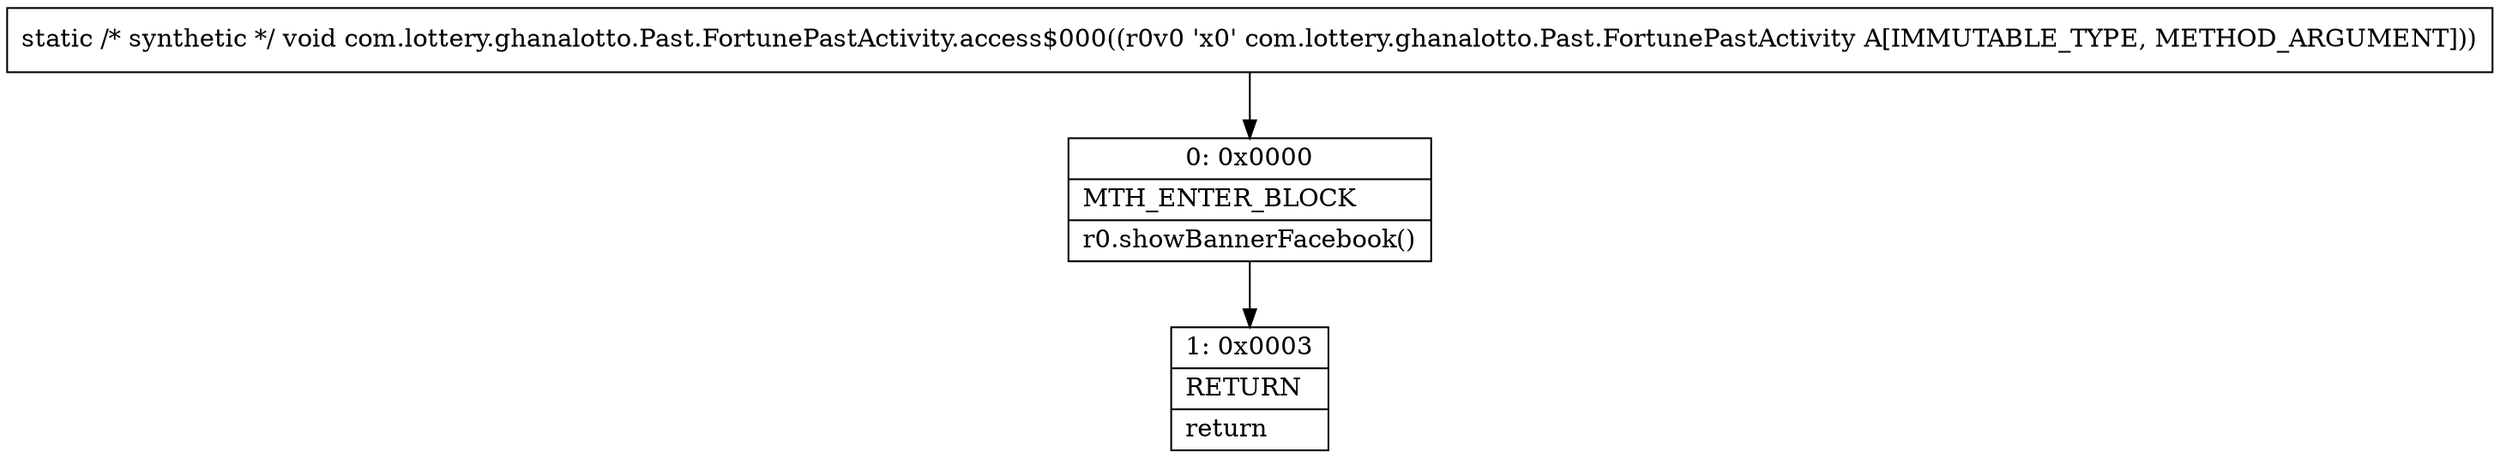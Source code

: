 digraph "CFG forcom.lottery.ghanalotto.Past.FortunePastActivity.access$000(Lcom\/lottery\/ghanalotto\/Past\/FortunePastActivity;)V" {
Node_0 [shape=record,label="{0\:\ 0x0000|MTH_ENTER_BLOCK\l|r0.showBannerFacebook()\l}"];
Node_1 [shape=record,label="{1\:\ 0x0003|RETURN\l|return\l}"];
MethodNode[shape=record,label="{static \/* synthetic *\/ void com.lottery.ghanalotto.Past.FortunePastActivity.access$000((r0v0 'x0' com.lottery.ghanalotto.Past.FortunePastActivity A[IMMUTABLE_TYPE, METHOD_ARGUMENT])) }"];
MethodNode -> Node_0;
Node_0 -> Node_1;
}

